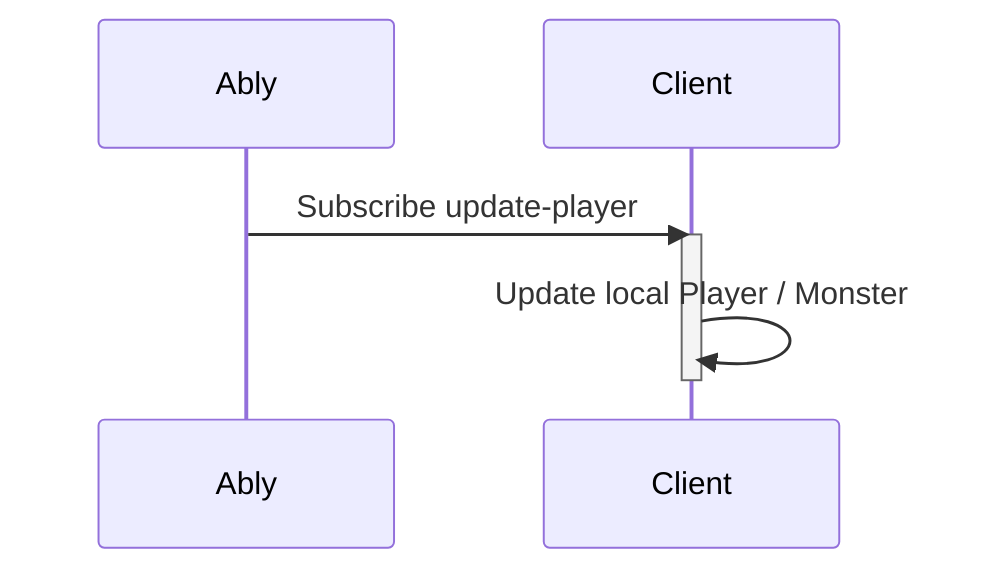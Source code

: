 sequenceDiagram
  Ably ->> Client: Subscribe update-player
  activate Client
  Client ->> Client: Update local Player / Monster
  deactivate Client
